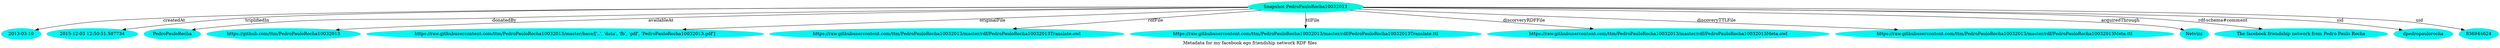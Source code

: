 digraph  {
	graph [label="Metadata for my facebook ego friendship network RDF files"];
	node [label="\N"];
	"Snapshot PedroPauloRocha10032013"	 [color="#02F3DD",
		style=filled];
	0	 [color="#02F3F1",
		label="2013-03-10",
		style=filled];
	"Snapshot PedroPauloRocha10032013" -> 0	 [label=createdAt];
	1	 [color="#02F3F1",
		label="2015-12-03 12:50:51.587734",
		style=filled];
	"Snapshot PedroPauloRocha10032013" -> 1	 [label=triplifiedIn];
	2	 [color="#02F3F1",
		label=PedroPauloRocha,
		style=filled];
	"Snapshot PedroPauloRocha10032013" -> 2	 [label=donatedBy];
	3	 [color="#02F3F1",
		label="https://github.com/ttm/PedroPauloRocha10032013",
		style=filled];
	"Snapshot PedroPauloRocha10032013" -> 3	 [label=availableAt];
	4	 [color="#02F3F1",
		label="https://raw.githubusercontent.com/ttm/PedroPauloRocha10032013/master/base/['..', 'data', 'fb', 'gdf', 'PedroPauloRocha10032013.gdf']",
		style=filled];
	"Snapshot PedroPauloRocha10032013" -> 4	 [label=originalFile];
	5	 [color="#02F3F1",
		label="https://raw.githubusercontent.com/ttm/PedroPauloRocha10032013/master/rdf/PedroPauloRocha10032013Translate.owl",
		style=filled];
	"Snapshot PedroPauloRocha10032013" -> 5	 [label=rdfFile];
	6	 [color="#02F3F1",
		label="https://raw.githubusercontent.com/ttm/PedroPauloRocha10032013/master/rdf/PedroPauloRocha10032013Translate.ttl",
		style=filled];
	"Snapshot PedroPauloRocha10032013" -> 6	 [label=ttlFile];
	7	 [color="#02F3F1",
		label="https://raw.githubusercontent.com/ttm/PedroPauloRocha10032013/master/rdf/PedroPauloRocha10032013Meta.owl",
		style=filled];
	"Snapshot PedroPauloRocha10032013" -> 7	 [label=discorveryRDFFile];
	8	 [color="#02F3F1",
		label="https://raw.githubusercontent.com/ttm/PedroPauloRocha10032013/master/rdf/PedroPauloRocha10032013Meta.ttl",
		style=filled];
	"Snapshot PedroPauloRocha10032013" -> 8	 [label=discoveryTTLFile];
	9	 [color="#02F3F1",
		label=Netvizz,
		style=filled];
	"Snapshot PedroPauloRocha10032013" -> 9	 [label=acquiredThrough];
	10	 [color="#02F3F1",
		label="The facebook friendship network from Pedro Paulo Rocha",
		style=filled];
	"Snapshot PedroPauloRocha10032013" -> 10	 [label="rdf-schema#comment"];
	11	 [color="#02F3F1",
		label=dpedropaulorocha,
		style=filled];
	"Snapshot PedroPauloRocha10032013" -> 11	 [label=sid];
	12	 [color="#02F3F1",
		label=836944624,
		style=filled];
	"Snapshot PedroPauloRocha10032013" -> 12	 [label=uid];
}

